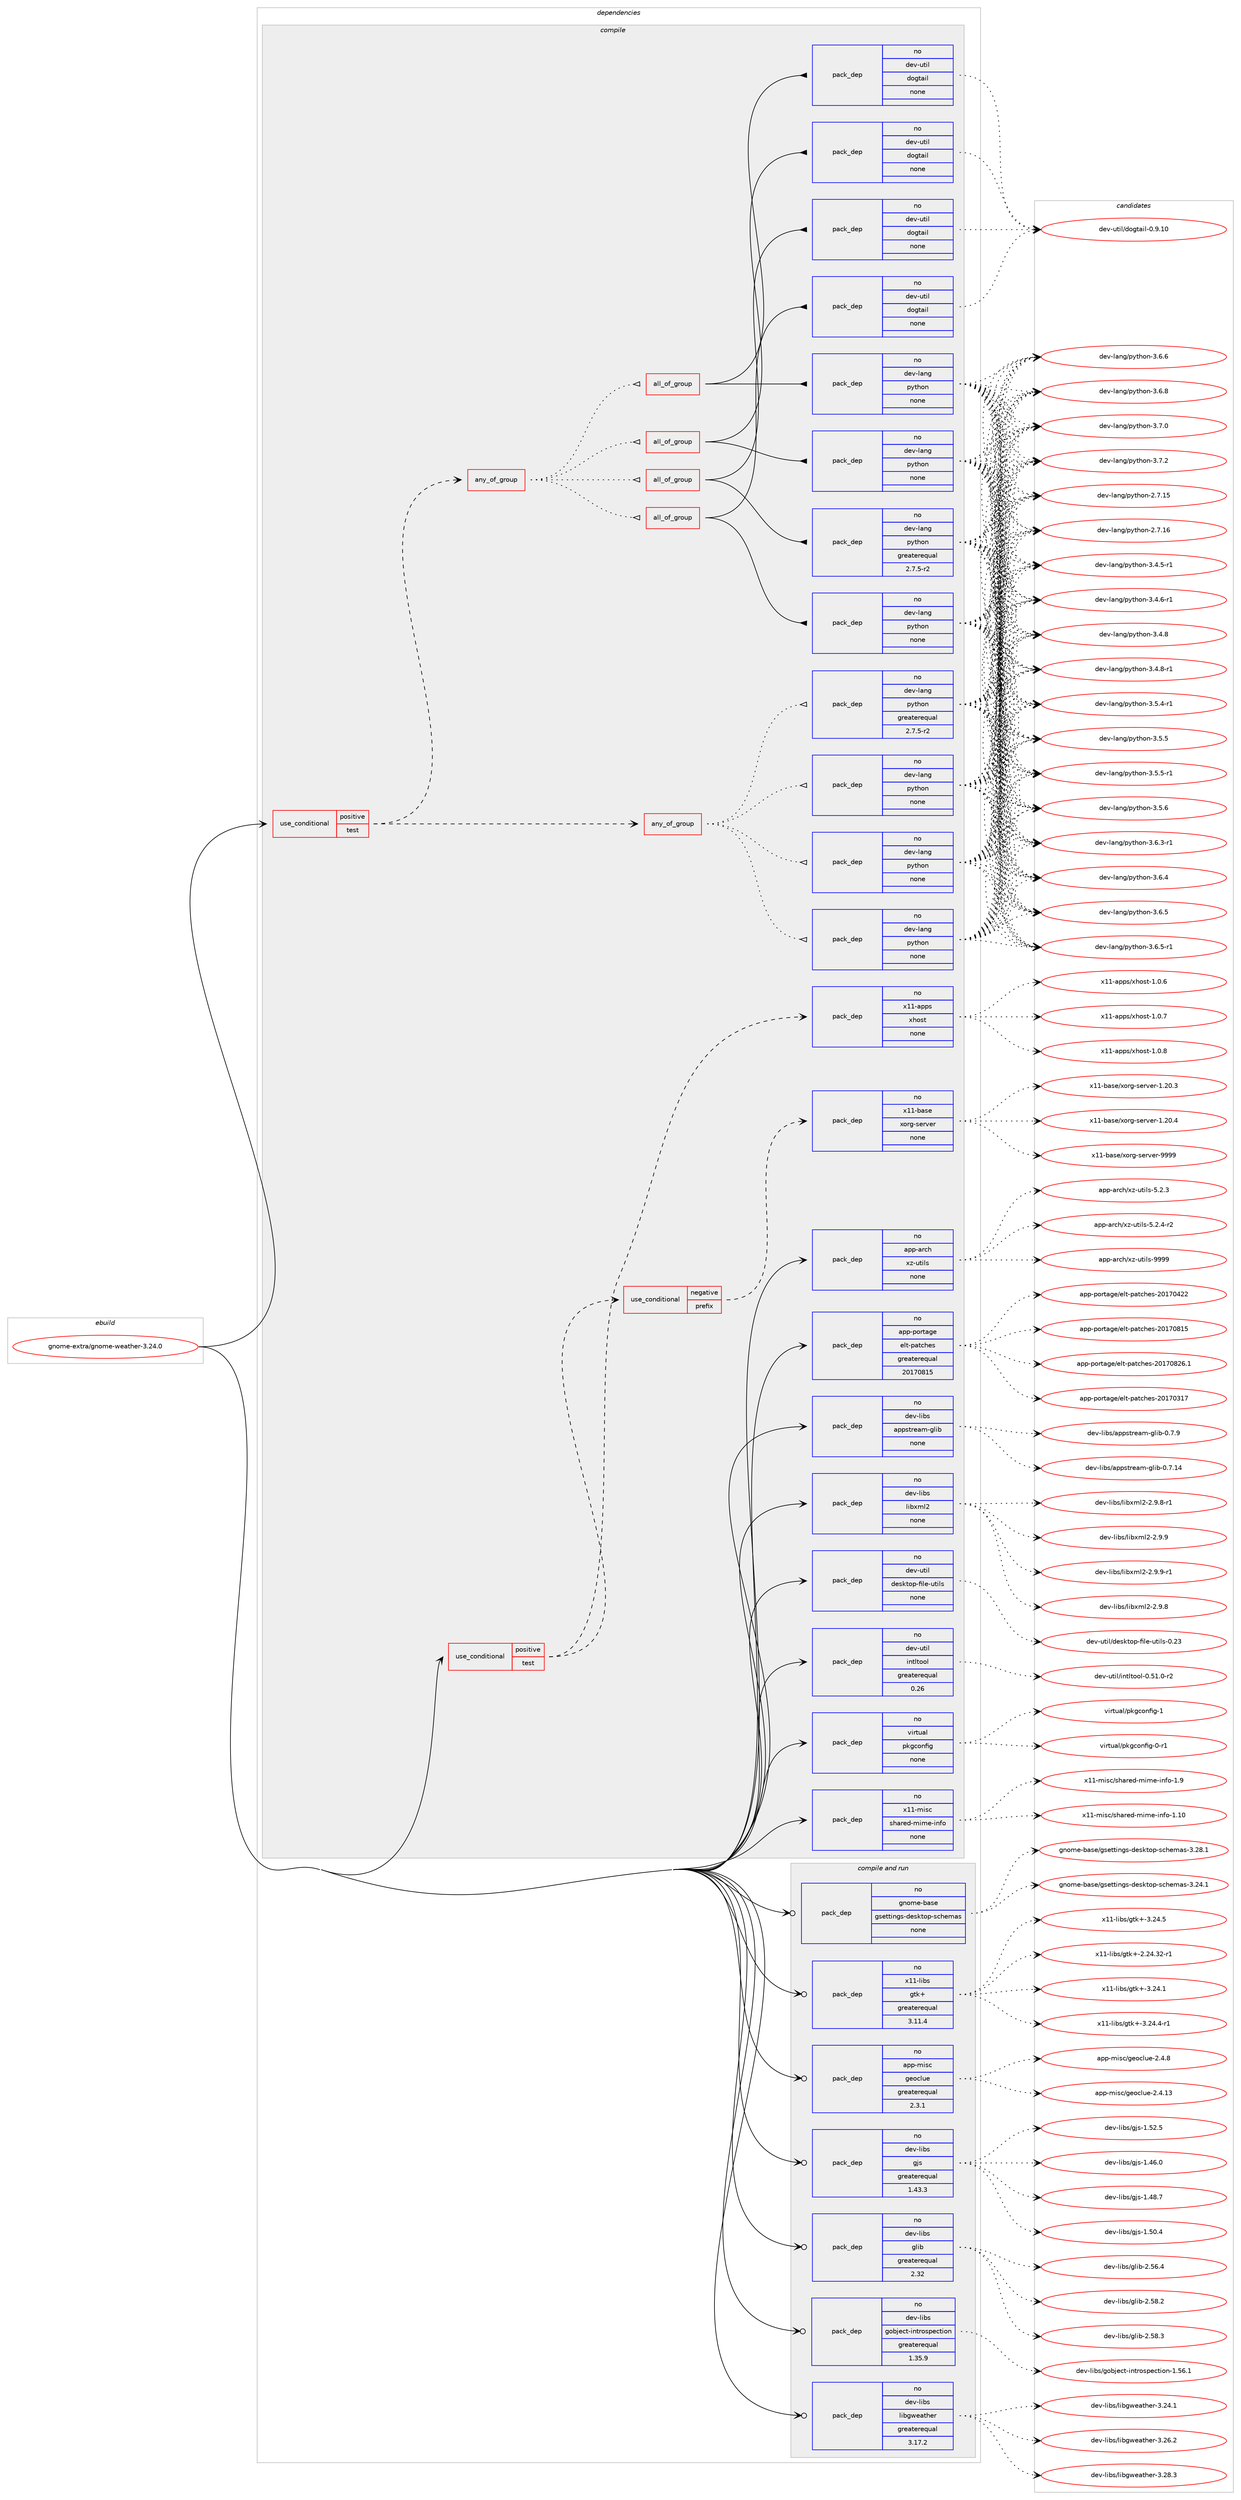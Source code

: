 digraph prolog {

# *************
# Graph options
# *************

newrank=true;
concentrate=true;
compound=true;
graph [rankdir=LR,fontname=Helvetica,fontsize=10,ranksep=1.5];#, ranksep=2.5, nodesep=0.2];
edge  [arrowhead=vee];
node  [fontname=Helvetica,fontsize=10];

# **********
# The ebuild
# **********

subgraph cluster_leftcol {
color=gray;
rank=same;
label=<<i>ebuild</i>>;
id [label="gnome-extra/gnome-weather-3.24.0", color=red, width=4, href="../gnome-extra/gnome-weather-3.24.0.svg"];
}

# ****************
# The dependencies
# ****************

subgraph cluster_midcol {
color=gray;
label=<<i>dependencies</i>>;
subgraph cluster_compile {
fillcolor="#eeeeee";
style=filled;
label=<<i>compile</i>>;
subgraph cond428065 {
dependency1567903 [label=<<TABLE BORDER="0" CELLBORDER="1" CELLSPACING="0" CELLPADDING="4"><TR><TD ROWSPAN="3" CELLPADDING="10">use_conditional</TD></TR><TR><TD>positive</TD></TR><TR><TD>test</TD></TR></TABLE>>, shape=none, color=red];
subgraph any23616 {
dependency1567904 [label=<<TABLE BORDER="0" CELLBORDER="1" CELLSPACING="0" CELLPADDING="4"><TR><TD CELLPADDING="10">any_of_group</TD></TR></TABLE>>, shape=none, color=red];subgraph pack1115606 {
dependency1567905 [label=<<TABLE BORDER="0" CELLBORDER="1" CELLSPACING="0" CELLPADDING="4" WIDTH="220"><TR><TD ROWSPAN="6" CELLPADDING="30">pack_dep</TD></TR><TR><TD WIDTH="110">no</TD></TR><TR><TD>dev-lang</TD></TR><TR><TD>python</TD></TR><TR><TD>none</TD></TR><TR><TD></TD></TR></TABLE>>, shape=none, color=blue];
}
dependency1567904:e -> dependency1567905:w [weight=20,style="dotted",arrowhead="oinv"];
subgraph pack1115607 {
dependency1567906 [label=<<TABLE BORDER="0" CELLBORDER="1" CELLSPACING="0" CELLPADDING="4" WIDTH="220"><TR><TD ROWSPAN="6" CELLPADDING="30">pack_dep</TD></TR><TR><TD WIDTH="110">no</TD></TR><TR><TD>dev-lang</TD></TR><TR><TD>python</TD></TR><TR><TD>none</TD></TR><TR><TD></TD></TR></TABLE>>, shape=none, color=blue];
}
dependency1567904:e -> dependency1567906:w [weight=20,style="dotted",arrowhead="oinv"];
subgraph pack1115608 {
dependency1567907 [label=<<TABLE BORDER="0" CELLBORDER="1" CELLSPACING="0" CELLPADDING="4" WIDTH="220"><TR><TD ROWSPAN="6" CELLPADDING="30">pack_dep</TD></TR><TR><TD WIDTH="110">no</TD></TR><TR><TD>dev-lang</TD></TR><TR><TD>python</TD></TR><TR><TD>none</TD></TR><TR><TD></TD></TR></TABLE>>, shape=none, color=blue];
}
dependency1567904:e -> dependency1567907:w [weight=20,style="dotted",arrowhead="oinv"];
subgraph pack1115609 {
dependency1567908 [label=<<TABLE BORDER="0" CELLBORDER="1" CELLSPACING="0" CELLPADDING="4" WIDTH="220"><TR><TD ROWSPAN="6" CELLPADDING="30">pack_dep</TD></TR><TR><TD WIDTH="110">no</TD></TR><TR><TD>dev-lang</TD></TR><TR><TD>python</TD></TR><TR><TD>greaterequal</TD></TR><TR><TD>2.7.5-r2</TD></TR></TABLE>>, shape=none, color=blue];
}
dependency1567904:e -> dependency1567908:w [weight=20,style="dotted",arrowhead="oinv"];
}
dependency1567903:e -> dependency1567904:w [weight=20,style="dashed",arrowhead="vee"];
subgraph any23617 {
dependency1567909 [label=<<TABLE BORDER="0" CELLBORDER="1" CELLSPACING="0" CELLPADDING="4"><TR><TD CELLPADDING="10">any_of_group</TD></TR></TABLE>>, shape=none, color=red];subgraph all619 {
dependency1567910 [label=<<TABLE BORDER="0" CELLBORDER="1" CELLSPACING="0" CELLPADDING="4"><TR><TD CELLPADDING="10">all_of_group</TD></TR></TABLE>>, shape=none, color=red];subgraph pack1115610 {
dependency1567911 [label=<<TABLE BORDER="0" CELLBORDER="1" CELLSPACING="0" CELLPADDING="4" WIDTH="220"><TR><TD ROWSPAN="6" CELLPADDING="30">pack_dep</TD></TR><TR><TD WIDTH="110">no</TD></TR><TR><TD>dev-lang</TD></TR><TR><TD>python</TD></TR><TR><TD>none</TD></TR><TR><TD></TD></TR></TABLE>>, shape=none, color=blue];
}
dependency1567910:e -> dependency1567911:w [weight=20,style="solid",arrowhead="inv"];
subgraph pack1115611 {
dependency1567912 [label=<<TABLE BORDER="0" CELLBORDER="1" CELLSPACING="0" CELLPADDING="4" WIDTH="220"><TR><TD ROWSPAN="6" CELLPADDING="30">pack_dep</TD></TR><TR><TD WIDTH="110">no</TD></TR><TR><TD>dev-util</TD></TR><TR><TD>dogtail</TD></TR><TR><TD>none</TD></TR><TR><TD></TD></TR></TABLE>>, shape=none, color=blue];
}
dependency1567910:e -> dependency1567912:w [weight=20,style="solid",arrowhead="inv"];
}
dependency1567909:e -> dependency1567910:w [weight=20,style="dotted",arrowhead="oinv"];
subgraph all620 {
dependency1567913 [label=<<TABLE BORDER="0" CELLBORDER="1" CELLSPACING="0" CELLPADDING="4"><TR><TD CELLPADDING="10">all_of_group</TD></TR></TABLE>>, shape=none, color=red];subgraph pack1115612 {
dependency1567914 [label=<<TABLE BORDER="0" CELLBORDER="1" CELLSPACING="0" CELLPADDING="4" WIDTH="220"><TR><TD ROWSPAN="6" CELLPADDING="30">pack_dep</TD></TR><TR><TD WIDTH="110">no</TD></TR><TR><TD>dev-lang</TD></TR><TR><TD>python</TD></TR><TR><TD>none</TD></TR><TR><TD></TD></TR></TABLE>>, shape=none, color=blue];
}
dependency1567913:e -> dependency1567914:w [weight=20,style="solid",arrowhead="inv"];
subgraph pack1115613 {
dependency1567915 [label=<<TABLE BORDER="0" CELLBORDER="1" CELLSPACING="0" CELLPADDING="4" WIDTH="220"><TR><TD ROWSPAN="6" CELLPADDING="30">pack_dep</TD></TR><TR><TD WIDTH="110">no</TD></TR><TR><TD>dev-util</TD></TR><TR><TD>dogtail</TD></TR><TR><TD>none</TD></TR><TR><TD></TD></TR></TABLE>>, shape=none, color=blue];
}
dependency1567913:e -> dependency1567915:w [weight=20,style="solid",arrowhead="inv"];
}
dependency1567909:e -> dependency1567913:w [weight=20,style="dotted",arrowhead="oinv"];
subgraph all621 {
dependency1567916 [label=<<TABLE BORDER="0" CELLBORDER="1" CELLSPACING="0" CELLPADDING="4"><TR><TD CELLPADDING="10">all_of_group</TD></TR></TABLE>>, shape=none, color=red];subgraph pack1115614 {
dependency1567917 [label=<<TABLE BORDER="0" CELLBORDER="1" CELLSPACING="0" CELLPADDING="4" WIDTH="220"><TR><TD ROWSPAN="6" CELLPADDING="30">pack_dep</TD></TR><TR><TD WIDTH="110">no</TD></TR><TR><TD>dev-lang</TD></TR><TR><TD>python</TD></TR><TR><TD>none</TD></TR><TR><TD></TD></TR></TABLE>>, shape=none, color=blue];
}
dependency1567916:e -> dependency1567917:w [weight=20,style="solid",arrowhead="inv"];
subgraph pack1115615 {
dependency1567918 [label=<<TABLE BORDER="0" CELLBORDER="1" CELLSPACING="0" CELLPADDING="4" WIDTH="220"><TR><TD ROWSPAN="6" CELLPADDING="30">pack_dep</TD></TR><TR><TD WIDTH="110">no</TD></TR><TR><TD>dev-util</TD></TR><TR><TD>dogtail</TD></TR><TR><TD>none</TD></TR><TR><TD></TD></TR></TABLE>>, shape=none, color=blue];
}
dependency1567916:e -> dependency1567918:w [weight=20,style="solid",arrowhead="inv"];
}
dependency1567909:e -> dependency1567916:w [weight=20,style="dotted",arrowhead="oinv"];
subgraph all622 {
dependency1567919 [label=<<TABLE BORDER="0" CELLBORDER="1" CELLSPACING="0" CELLPADDING="4"><TR><TD CELLPADDING="10">all_of_group</TD></TR></TABLE>>, shape=none, color=red];subgraph pack1115616 {
dependency1567920 [label=<<TABLE BORDER="0" CELLBORDER="1" CELLSPACING="0" CELLPADDING="4" WIDTH="220"><TR><TD ROWSPAN="6" CELLPADDING="30">pack_dep</TD></TR><TR><TD WIDTH="110">no</TD></TR><TR><TD>dev-lang</TD></TR><TR><TD>python</TD></TR><TR><TD>greaterequal</TD></TR><TR><TD>2.7.5-r2</TD></TR></TABLE>>, shape=none, color=blue];
}
dependency1567919:e -> dependency1567920:w [weight=20,style="solid",arrowhead="inv"];
subgraph pack1115617 {
dependency1567921 [label=<<TABLE BORDER="0" CELLBORDER="1" CELLSPACING="0" CELLPADDING="4" WIDTH="220"><TR><TD ROWSPAN="6" CELLPADDING="30">pack_dep</TD></TR><TR><TD WIDTH="110">no</TD></TR><TR><TD>dev-util</TD></TR><TR><TD>dogtail</TD></TR><TR><TD>none</TD></TR><TR><TD></TD></TR></TABLE>>, shape=none, color=blue];
}
dependency1567919:e -> dependency1567921:w [weight=20,style="solid",arrowhead="inv"];
}
dependency1567909:e -> dependency1567919:w [weight=20,style="dotted",arrowhead="oinv"];
}
dependency1567903:e -> dependency1567909:w [weight=20,style="dashed",arrowhead="vee"];
}
id:e -> dependency1567903:w [weight=20,style="solid",arrowhead="vee"];
subgraph cond428066 {
dependency1567922 [label=<<TABLE BORDER="0" CELLBORDER="1" CELLSPACING="0" CELLPADDING="4"><TR><TD ROWSPAN="3" CELLPADDING="10">use_conditional</TD></TR><TR><TD>positive</TD></TR><TR><TD>test</TD></TR></TABLE>>, shape=none, color=red];
subgraph cond428067 {
dependency1567923 [label=<<TABLE BORDER="0" CELLBORDER="1" CELLSPACING="0" CELLPADDING="4"><TR><TD ROWSPAN="3" CELLPADDING="10">use_conditional</TD></TR><TR><TD>negative</TD></TR><TR><TD>prefix</TD></TR></TABLE>>, shape=none, color=red];
subgraph pack1115618 {
dependency1567924 [label=<<TABLE BORDER="0" CELLBORDER="1" CELLSPACING="0" CELLPADDING="4" WIDTH="220"><TR><TD ROWSPAN="6" CELLPADDING="30">pack_dep</TD></TR><TR><TD WIDTH="110">no</TD></TR><TR><TD>x11-base</TD></TR><TR><TD>xorg-server</TD></TR><TR><TD>none</TD></TR><TR><TD></TD></TR></TABLE>>, shape=none, color=blue];
}
dependency1567923:e -> dependency1567924:w [weight=20,style="dashed",arrowhead="vee"];
}
dependency1567922:e -> dependency1567923:w [weight=20,style="dashed",arrowhead="vee"];
subgraph pack1115619 {
dependency1567925 [label=<<TABLE BORDER="0" CELLBORDER="1" CELLSPACING="0" CELLPADDING="4" WIDTH="220"><TR><TD ROWSPAN="6" CELLPADDING="30">pack_dep</TD></TR><TR><TD WIDTH="110">no</TD></TR><TR><TD>x11-apps</TD></TR><TR><TD>xhost</TD></TR><TR><TD>none</TD></TR><TR><TD></TD></TR></TABLE>>, shape=none, color=blue];
}
dependency1567922:e -> dependency1567925:w [weight=20,style="dashed",arrowhead="vee"];
}
id:e -> dependency1567922:w [weight=20,style="solid",arrowhead="vee"];
subgraph pack1115620 {
dependency1567926 [label=<<TABLE BORDER="0" CELLBORDER="1" CELLSPACING="0" CELLPADDING="4" WIDTH="220"><TR><TD ROWSPAN="6" CELLPADDING="30">pack_dep</TD></TR><TR><TD WIDTH="110">no</TD></TR><TR><TD>app-arch</TD></TR><TR><TD>xz-utils</TD></TR><TR><TD>none</TD></TR><TR><TD></TD></TR></TABLE>>, shape=none, color=blue];
}
id:e -> dependency1567926:w [weight=20,style="solid",arrowhead="vee"];
subgraph pack1115621 {
dependency1567927 [label=<<TABLE BORDER="0" CELLBORDER="1" CELLSPACING="0" CELLPADDING="4" WIDTH="220"><TR><TD ROWSPAN="6" CELLPADDING="30">pack_dep</TD></TR><TR><TD WIDTH="110">no</TD></TR><TR><TD>app-portage</TD></TR><TR><TD>elt-patches</TD></TR><TR><TD>greaterequal</TD></TR><TR><TD>20170815</TD></TR></TABLE>>, shape=none, color=blue];
}
id:e -> dependency1567927:w [weight=20,style="solid",arrowhead="vee"];
subgraph pack1115622 {
dependency1567928 [label=<<TABLE BORDER="0" CELLBORDER="1" CELLSPACING="0" CELLPADDING="4" WIDTH="220"><TR><TD ROWSPAN="6" CELLPADDING="30">pack_dep</TD></TR><TR><TD WIDTH="110">no</TD></TR><TR><TD>dev-libs</TD></TR><TR><TD>appstream-glib</TD></TR><TR><TD>none</TD></TR><TR><TD></TD></TR></TABLE>>, shape=none, color=blue];
}
id:e -> dependency1567928:w [weight=20,style="solid",arrowhead="vee"];
subgraph pack1115623 {
dependency1567929 [label=<<TABLE BORDER="0" CELLBORDER="1" CELLSPACING="0" CELLPADDING="4" WIDTH="220"><TR><TD ROWSPAN="6" CELLPADDING="30">pack_dep</TD></TR><TR><TD WIDTH="110">no</TD></TR><TR><TD>dev-libs</TD></TR><TR><TD>libxml2</TD></TR><TR><TD>none</TD></TR><TR><TD></TD></TR></TABLE>>, shape=none, color=blue];
}
id:e -> dependency1567929:w [weight=20,style="solid",arrowhead="vee"];
subgraph pack1115624 {
dependency1567930 [label=<<TABLE BORDER="0" CELLBORDER="1" CELLSPACING="0" CELLPADDING="4" WIDTH="220"><TR><TD ROWSPAN="6" CELLPADDING="30">pack_dep</TD></TR><TR><TD WIDTH="110">no</TD></TR><TR><TD>dev-util</TD></TR><TR><TD>desktop-file-utils</TD></TR><TR><TD>none</TD></TR><TR><TD></TD></TR></TABLE>>, shape=none, color=blue];
}
id:e -> dependency1567930:w [weight=20,style="solid",arrowhead="vee"];
subgraph pack1115625 {
dependency1567931 [label=<<TABLE BORDER="0" CELLBORDER="1" CELLSPACING="0" CELLPADDING="4" WIDTH="220"><TR><TD ROWSPAN="6" CELLPADDING="30">pack_dep</TD></TR><TR><TD WIDTH="110">no</TD></TR><TR><TD>dev-util</TD></TR><TR><TD>intltool</TD></TR><TR><TD>greaterequal</TD></TR><TR><TD>0.26</TD></TR></TABLE>>, shape=none, color=blue];
}
id:e -> dependency1567931:w [weight=20,style="solid",arrowhead="vee"];
subgraph pack1115626 {
dependency1567932 [label=<<TABLE BORDER="0" CELLBORDER="1" CELLSPACING="0" CELLPADDING="4" WIDTH="220"><TR><TD ROWSPAN="6" CELLPADDING="30">pack_dep</TD></TR><TR><TD WIDTH="110">no</TD></TR><TR><TD>virtual</TD></TR><TR><TD>pkgconfig</TD></TR><TR><TD>none</TD></TR><TR><TD></TD></TR></TABLE>>, shape=none, color=blue];
}
id:e -> dependency1567932:w [weight=20,style="solid",arrowhead="vee"];
subgraph pack1115627 {
dependency1567933 [label=<<TABLE BORDER="0" CELLBORDER="1" CELLSPACING="0" CELLPADDING="4" WIDTH="220"><TR><TD ROWSPAN="6" CELLPADDING="30">pack_dep</TD></TR><TR><TD WIDTH="110">no</TD></TR><TR><TD>x11-misc</TD></TR><TR><TD>shared-mime-info</TD></TR><TR><TD>none</TD></TR><TR><TD></TD></TR></TABLE>>, shape=none, color=blue];
}
id:e -> dependency1567933:w [weight=20,style="solid",arrowhead="vee"];
}
subgraph cluster_compileandrun {
fillcolor="#eeeeee";
style=filled;
label=<<i>compile and run</i>>;
subgraph pack1115628 {
dependency1567934 [label=<<TABLE BORDER="0" CELLBORDER="1" CELLSPACING="0" CELLPADDING="4" WIDTH="220"><TR><TD ROWSPAN="6" CELLPADDING="30">pack_dep</TD></TR><TR><TD WIDTH="110">no</TD></TR><TR><TD>app-misc</TD></TR><TR><TD>geoclue</TD></TR><TR><TD>greaterequal</TD></TR><TR><TD>2.3.1</TD></TR></TABLE>>, shape=none, color=blue];
}
id:e -> dependency1567934:w [weight=20,style="solid",arrowhead="odotvee"];
subgraph pack1115629 {
dependency1567935 [label=<<TABLE BORDER="0" CELLBORDER="1" CELLSPACING="0" CELLPADDING="4" WIDTH="220"><TR><TD ROWSPAN="6" CELLPADDING="30">pack_dep</TD></TR><TR><TD WIDTH="110">no</TD></TR><TR><TD>dev-libs</TD></TR><TR><TD>gjs</TD></TR><TR><TD>greaterequal</TD></TR><TR><TD>1.43.3</TD></TR></TABLE>>, shape=none, color=blue];
}
id:e -> dependency1567935:w [weight=20,style="solid",arrowhead="odotvee"];
subgraph pack1115630 {
dependency1567936 [label=<<TABLE BORDER="0" CELLBORDER="1" CELLSPACING="0" CELLPADDING="4" WIDTH="220"><TR><TD ROWSPAN="6" CELLPADDING="30">pack_dep</TD></TR><TR><TD WIDTH="110">no</TD></TR><TR><TD>dev-libs</TD></TR><TR><TD>glib</TD></TR><TR><TD>greaterequal</TD></TR><TR><TD>2.32</TD></TR></TABLE>>, shape=none, color=blue];
}
id:e -> dependency1567936:w [weight=20,style="solid",arrowhead="odotvee"];
subgraph pack1115631 {
dependency1567937 [label=<<TABLE BORDER="0" CELLBORDER="1" CELLSPACING="0" CELLPADDING="4" WIDTH="220"><TR><TD ROWSPAN="6" CELLPADDING="30">pack_dep</TD></TR><TR><TD WIDTH="110">no</TD></TR><TR><TD>dev-libs</TD></TR><TR><TD>gobject-introspection</TD></TR><TR><TD>greaterequal</TD></TR><TR><TD>1.35.9</TD></TR></TABLE>>, shape=none, color=blue];
}
id:e -> dependency1567937:w [weight=20,style="solid",arrowhead="odotvee"];
subgraph pack1115632 {
dependency1567938 [label=<<TABLE BORDER="0" CELLBORDER="1" CELLSPACING="0" CELLPADDING="4" WIDTH="220"><TR><TD ROWSPAN="6" CELLPADDING="30">pack_dep</TD></TR><TR><TD WIDTH="110">no</TD></TR><TR><TD>dev-libs</TD></TR><TR><TD>libgweather</TD></TR><TR><TD>greaterequal</TD></TR><TR><TD>3.17.2</TD></TR></TABLE>>, shape=none, color=blue];
}
id:e -> dependency1567938:w [weight=20,style="solid",arrowhead="odotvee"];
subgraph pack1115633 {
dependency1567939 [label=<<TABLE BORDER="0" CELLBORDER="1" CELLSPACING="0" CELLPADDING="4" WIDTH="220"><TR><TD ROWSPAN="6" CELLPADDING="30">pack_dep</TD></TR><TR><TD WIDTH="110">no</TD></TR><TR><TD>gnome-base</TD></TR><TR><TD>gsettings-desktop-schemas</TD></TR><TR><TD>none</TD></TR><TR><TD></TD></TR></TABLE>>, shape=none, color=blue];
}
id:e -> dependency1567939:w [weight=20,style="solid",arrowhead="odotvee"];
subgraph pack1115634 {
dependency1567940 [label=<<TABLE BORDER="0" CELLBORDER="1" CELLSPACING="0" CELLPADDING="4" WIDTH="220"><TR><TD ROWSPAN="6" CELLPADDING="30">pack_dep</TD></TR><TR><TD WIDTH="110">no</TD></TR><TR><TD>x11-libs</TD></TR><TR><TD>gtk+</TD></TR><TR><TD>greaterequal</TD></TR><TR><TD>3.11.4</TD></TR></TABLE>>, shape=none, color=blue];
}
id:e -> dependency1567940:w [weight=20,style="solid",arrowhead="odotvee"];
}
subgraph cluster_run {
fillcolor="#eeeeee";
style=filled;
label=<<i>run</i>>;
}
}

# **************
# The candidates
# **************

subgraph cluster_choices {
rank=same;
color=gray;
label=<<i>candidates</i>>;

subgraph choice1115606 {
color=black;
nodesep=1;
choice10010111845108971101034711212111610411111045504655464953 [label="dev-lang/python-2.7.15", color=red, width=4,href="../dev-lang/python-2.7.15.svg"];
choice10010111845108971101034711212111610411111045504655464954 [label="dev-lang/python-2.7.16", color=red, width=4,href="../dev-lang/python-2.7.16.svg"];
choice1001011184510897110103471121211161041111104551465246534511449 [label="dev-lang/python-3.4.5-r1", color=red, width=4,href="../dev-lang/python-3.4.5-r1.svg"];
choice1001011184510897110103471121211161041111104551465246544511449 [label="dev-lang/python-3.4.6-r1", color=red, width=4,href="../dev-lang/python-3.4.6-r1.svg"];
choice100101118451089711010347112121116104111110455146524656 [label="dev-lang/python-3.4.8", color=red, width=4,href="../dev-lang/python-3.4.8.svg"];
choice1001011184510897110103471121211161041111104551465246564511449 [label="dev-lang/python-3.4.8-r1", color=red, width=4,href="../dev-lang/python-3.4.8-r1.svg"];
choice1001011184510897110103471121211161041111104551465346524511449 [label="dev-lang/python-3.5.4-r1", color=red, width=4,href="../dev-lang/python-3.5.4-r1.svg"];
choice100101118451089711010347112121116104111110455146534653 [label="dev-lang/python-3.5.5", color=red, width=4,href="../dev-lang/python-3.5.5.svg"];
choice1001011184510897110103471121211161041111104551465346534511449 [label="dev-lang/python-3.5.5-r1", color=red, width=4,href="../dev-lang/python-3.5.5-r1.svg"];
choice100101118451089711010347112121116104111110455146534654 [label="dev-lang/python-3.5.6", color=red, width=4,href="../dev-lang/python-3.5.6.svg"];
choice1001011184510897110103471121211161041111104551465446514511449 [label="dev-lang/python-3.6.3-r1", color=red, width=4,href="../dev-lang/python-3.6.3-r1.svg"];
choice100101118451089711010347112121116104111110455146544652 [label="dev-lang/python-3.6.4", color=red, width=4,href="../dev-lang/python-3.6.4.svg"];
choice100101118451089711010347112121116104111110455146544653 [label="dev-lang/python-3.6.5", color=red, width=4,href="../dev-lang/python-3.6.5.svg"];
choice1001011184510897110103471121211161041111104551465446534511449 [label="dev-lang/python-3.6.5-r1", color=red, width=4,href="../dev-lang/python-3.6.5-r1.svg"];
choice100101118451089711010347112121116104111110455146544654 [label="dev-lang/python-3.6.6", color=red, width=4,href="../dev-lang/python-3.6.6.svg"];
choice100101118451089711010347112121116104111110455146544656 [label="dev-lang/python-3.6.8", color=red, width=4,href="../dev-lang/python-3.6.8.svg"];
choice100101118451089711010347112121116104111110455146554648 [label="dev-lang/python-3.7.0", color=red, width=4,href="../dev-lang/python-3.7.0.svg"];
choice100101118451089711010347112121116104111110455146554650 [label="dev-lang/python-3.7.2", color=red, width=4,href="../dev-lang/python-3.7.2.svg"];
dependency1567905:e -> choice10010111845108971101034711212111610411111045504655464953:w [style=dotted,weight="100"];
dependency1567905:e -> choice10010111845108971101034711212111610411111045504655464954:w [style=dotted,weight="100"];
dependency1567905:e -> choice1001011184510897110103471121211161041111104551465246534511449:w [style=dotted,weight="100"];
dependency1567905:e -> choice1001011184510897110103471121211161041111104551465246544511449:w [style=dotted,weight="100"];
dependency1567905:e -> choice100101118451089711010347112121116104111110455146524656:w [style=dotted,weight="100"];
dependency1567905:e -> choice1001011184510897110103471121211161041111104551465246564511449:w [style=dotted,weight="100"];
dependency1567905:e -> choice1001011184510897110103471121211161041111104551465346524511449:w [style=dotted,weight="100"];
dependency1567905:e -> choice100101118451089711010347112121116104111110455146534653:w [style=dotted,weight="100"];
dependency1567905:e -> choice1001011184510897110103471121211161041111104551465346534511449:w [style=dotted,weight="100"];
dependency1567905:e -> choice100101118451089711010347112121116104111110455146534654:w [style=dotted,weight="100"];
dependency1567905:e -> choice1001011184510897110103471121211161041111104551465446514511449:w [style=dotted,weight="100"];
dependency1567905:e -> choice100101118451089711010347112121116104111110455146544652:w [style=dotted,weight="100"];
dependency1567905:e -> choice100101118451089711010347112121116104111110455146544653:w [style=dotted,weight="100"];
dependency1567905:e -> choice1001011184510897110103471121211161041111104551465446534511449:w [style=dotted,weight="100"];
dependency1567905:e -> choice100101118451089711010347112121116104111110455146544654:w [style=dotted,weight="100"];
dependency1567905:e -> choice100101118451089711010347112121116104111110455146544656:w [style=dotted,weight="100"];
dependency1567905:e -> choice100101118451089711010347112121116104111110455146554648:w [style=dotted,weight="100"];
dependency1567905:e -> choice100101118451089711010347112121116104111110455146554650:w [style=dotted,weight="100"];
}
subgraph choice1115607 {
color=black;
nodesep=1;
choice10010111845108971101034711212111610411111045504655464953 [label="dev-lang/python-2.7.15", color=red, width=4,href="../dev-lang/python-2.7.15.svg"];
choice10010111845108971101034711212111610411111045504655464954 [label="dev-lang/python-2.7.16", color=red, width=4,href="../dev-lang/python-2.7.16.svg"];
choice1001011184510897110103471121211161041111104551465246534511449 [label="dev-lang/python-3.4.5-r1", color=red, width=4,href="../dev-lang/python-3.4.5-r1.svg"];
choice1001011184510897110103471121211161041111104551465246544511449 [label="dev-lang/python-3.4.6-r1", color=red, width=4,href="../dev-lang/python-3.4.6-r1.svg"];
choice100101118451089711010347112121116104111110455146524656 [label="dev-lang/python-3.4.8", color=red, width=4,href="../dev-lang/python-3.4.8.svg"];
choice1001011184510897110103471121211161041111104551465246564511449 [label="dev-lang/python-3.4.8-r1", color=red, width=4,href="../dev-lang/python-3.4.8-r1.svg"];
choice1001011184510897110103471121211161041111104551465346524511449 [label="dev-lang/python-3.5.4-r1", color=red, width=4,href="../dev-lang/python-3.5.4-r1.svg"];
choice100101118451089711010347112121116104111110455146534653 [label="dev-lang/python-3.5.5", color=red, width=4,href="../dev-lang/python-3.5.5.svg"];
choice1001011184510897110103471121211161041111104551465346534511449 [label="dev-lang/python-3.5.5-r1", color=red, width=4,href="../dev-lang/python-3.5.5-r1.svg"];
choice100101118451089711010347112121116104111110455146534654 [label="dev-lang/python-3.5.6", color=red, width=4,href="../dev-lang/python-3.5.6.svg"];
choice1001011184510897110103471121211161041111104551465446514511449 [label="dev-lang/python-3.6.3-r1", color=red, width=4,href="../dev-lang/python-3.6.3-r1.svg"];
choice100101118451089711010347112121116104111110455146544652 [label="dev-lang/python-3.6.4", color=red, width=4,href="../dev-lang/python-3.6.4.svg"];
choice100101118451089711010347112121116104111110455146544653 [label="dev-lang/python-3.6.5", color=red, width=4,href="../dev-lang/python-3.6.5.svg"];
choice1001011184510897110103471121211161041111104551465446534511449 [label="dev-lang/python-3.6.5-r1", color=red, width=4,href="../dev-lang/python-3.6.5-r1.svg"];
choice100101118451089711010347112121116104111110455146544654 [label="dev-lang/python-3.6.6", color=red, width=4,href="../dev-lang/python-3.6.6.svg"];
choice100101118451089711010347112121116104111110455146544656 [label="dev-lang/python-3.6.8", color=red, width=4,href="../dev-lang/python-3.6.8.svg"];
choice100101118451089711010347112121116104111110455146554648 [label="dev-lang/python-3.7.0", color=red, width=4,href="../dev-lang/python-3.7.0.svg"];
choice100101118451089711010347112121116104111110455146554650 [label="dev-lang/python-3.7.2", color=red, width=4,href="../dev-lang/python-3.7.2.svg"];
dependency1567906:e -> choice10010111845108971101034711212111610411111045504655464953:w [style=dotted,weight="100"];
dependency1567906:e -> choice10010111845108971101034711212111610411111045504655464954:w [style=dotted,weight="100"];
dependency1567906:e -> choice1001011184510897110103471121211161041111104551465246534511449:w [style=dotted,weight="100"];
dependency1567906:e -> choice1001011184510897110103471121211161041111104551465246544511449:w [style=dotted,weight="100"];
dependency1567906:e -> choice100101118451089711010347112121116104111110455146524656:w [style=dotted,weight="100"];
dependency1567906:e -> choice1001011184510897110103471121211161041111104551465246564511449:w [style=dotted,weight="100"];
dependency1567906:e -> choice1001011184510897110103471121211161041111104551465346524511449:w [style=dotted,weight="100"];
dependency1567906:e -> choice100101118451089711010347112121116104111110455146534653:w [style=dotted,weight="100"];
dependency1567906:e -> choice1001011184510897110103471121211161041111104551465346534511449:w [style=dotted,weight="100"];
dependency1567906:e -> choice100101118451089711010347112121116104111110455146534654:w [style=dotted,weight="100"];
dependency1567906:e -> choice1001011184510897110103471121211161041111104551465446514511449:w [style=dotted,weight="100"];
dependency1567906:e -> choice100101118451089711010347112121116104111110455146544652:w [style=dotted,weight="100"];
dependency1567906:e -> choice100101118451089711010347112121116104111110455146544653:w [style=dotted,weight="100"];
dependency1567906:e -> choice1001011184510897110103471121211161041111104551465446534511449:w [style=dotted,weight="100"];
dependency1567906:e -> choice100101118451089711010347112121116104111110455146544654:w [style=dotted,weight="100"];
dependency1567906:e -> choice100101118451089711010347112121116104111110455146544656:w [style=dotted,weight="100"];
dependency1567906:e -> choice100101118451089711010347112121116104111110455146554648:w [style=dotted,weight="100"];
dependency1567906:e -> choice100101118451089711010347112121116104111110455146554650:w [style=dotted,weight="100"];
}
subgraph choice1115608 {
color=black;
nodesep=1;
choice10010111845108971101034711212111610411111045504655464953 [label="dev-lang/python-2.7.15", color=red, width=4,href="../dev-lang/python-2.7.15.svg"];
choice10010111845108971101034711212111610411111045504655464954 [label="dev-lang/python-2.7.16", color=red, width=4,href="../dev-lang/python-2.7.16.svg"];
choice1001011184510897110103471121211161041111104551465246534511449 [label="dev-lang/python-3.4.5-r1", color=red, width=4,href="../dev-lang/python-3.4.5-r1.svg"];
choice1001011184510897110103471121211161041111104551465246544511449 [label="dev-lang/python-3.4.6-r1", color=red, width=4,href="../dev-lang/python-3.4.6-r1.svg"];
choice100101118451089711010347112121116104111110455146524656 [label="dev-lang/python-3.4.8", color=red, width=4,href="../dev-lang/python-3.4.8.svg"];
choice1001011184510897110103471121211161041111104551465246564511449 [label="dev-lang/python-3.4.8-r1", color=red, width=4,href="../dev-lang/python-3.4.8-r1.svg"];
choice1001011184510897110103471121211161041111104551465346524511449 [label="dev-lang/python-3.5.4-r1", color=red, width=4,href="../dev-lang/python-3.5.4-r1.svg"];
choice100101118451089711010347112121116104111110455146534653 [label="dev-lang/python-3.5.5", color=red, width=4,href="../dev-lang/python-3.5.5.svg"];
choice1001011184510897110103471121211161041111104551465346534511449 [label="dev-lang/python-3.5.5-r1", color=red, width=4,href="../dev-lang/python-3.5.5-r1.svg"];
choice100101118451089711010347112121116104111110455146534654 [label="dev-lang/python-3.5.6", color=red, width=4,href="../dev-lang/python-3.5.6.svg"];
choice1001011184510897110103471121211161041111104551465446514511449 [label="dev-lang/python-3.6.3-r1", color=red, width=4,href="../dev-lang/python-3.6.3-r1.svg"];
choice100101118451089711010347112121116104111110455146544652 [label="dev-lang/python-3.6.4", color=red, width=4,href="../dev-lang/python-3.6.4.svg"];
choice100101118451089711010347112121116104111110455146544653 [label="dev-lang/python-3.6.5", color=red, width=4,href="../dev-lang/python-3.6.5.svg"];
choice1001011184510897110103471121211161041111104551465446534511449 [label="dev-lang/python-3.6.5-r1", color=red, width=4,href="../dev-lang/python-3.6.5-r1.svg"];
choice100101118451089711010347112121116104111110455146544654 [label="dev-lang/python-3.6.6", color=red, width=4,href="../dev-lang/python-3.6.6.svg"];
choice100101118451089711010347112121116104111110455146544656 [label="dev-lang/python-3.6.8", color=red, width=4,href="../dev-lang/python-3.6.8.svg"];
choice100101118451089711010347112121116104111110455146554648 [label="dev-lang/python-3.7.0", color=red, width=4,href="../dev-lang/python-3.7.0.svg"];
choice100101118451089711010347112121116104111110455146554650 [label="dev-lang/python-3.7.2", color=red, width=4,href="../dev-lang/python-3.7.2.svg"];
dependency1567907:e -> choice10010111845108971101034711212111610411111045504655464953:w [style=dotted,weight="100"];
dependency1567907:e -> choice10010111845108971101034711212111610411111045504655464954:w [style=dotted,weight="100"];
dependency1567907:e -> choice1001011184510897110103471121211161041111104551465246534511449:w [style=dotted,weight="100"];
dependency1567907:e -> choice1001011184510897110103471121211161041111104551465246544511449:w [style=dotted,weight="100"];
dependency1567907:e -> choice100101118451089711010347112121116104111110455146524656:w [style=dotted,weight="100"];
dependency1567907:e -> choice1001011184510897110103471121211161041111104551465246564511449:w [style=dotted,weight="100"];
dependency1567907:e -> choice1001011184510897110103471121211161041111104551465346524511449:w [style=dotted,weight="100"];
dependency1567907:e -> choice100101118451089711010347112121116104111110455146534653:w [style=dotted,weight="100"];
dependency1567907:e -> choice1001011184510897110103471121211161041111104551465346534511449:w [style=dotted,weight="100"];
dependency1567907:e -> choice100101118451089711010347112121116104111110455146534654:w [style=dotted,weight="100"];
dependency1567907:e -> choice1001011184510897110103471121211161041111104551465446514511449:w [style=dotted,weight="100"];
dependency1567907:e -> choice100101118451089711010347112121116104111110455146544652:w [style=dotted,weight="100"];
dependency1567907:e -> choice100101118451089711010347112121116104111110455146544653:w [style=dotted,weight="100"];
dependency1567907:e -> choice1001011184510897110103471121211161041111104551465446534511449:w [style=dotted,weight="100"];
dependency1567907:e -> choice100101118451089711010347112121116104111110455146544654:w [style=dotted,weight="100"];
dependency1567907:e -> choice100101118451089711010347112121116104111110455146544656:w [style=dotted,weight="100"];
dependency1567907:e -> choice100101118451089711010347112121116104111110455146554648:w [style=dotted,weight="100"];
dependency1567907:e -> choice100101118451089711010347112121116104111110455146554650:w [style=dotted,weight="100"];
}
subgraph choice1115609 {
color=black;
nodesep=1;
choice10010111845108971101034711212111610411111045504655464953 [label="dev-lang/python-2.7.15", color=red, width=4,href="../dev-lang/python-2.7.15.svg"];
choice10010111845108971101034711212111610411111045504655464954 [label="dev-lang/python-2.7.16", color=red, width=4,href="../dev-lang/python-2.7.16.svg"];
choice1001011184510897110103471121211161041111104551465246534511449 [label="dev-lang/python-3.4.5-r1", color=red, width=4,href="../dev-lang/python-3.4.5-r1.svg"];
choice1001011184510897110103471121211161041111104551465246544511449 [label="dev-lang/python-3.4.6-r1", color=red, width=4,href="../dev-lang/python-3.4.6-r1.svg"];
choice100101118451089711010347112121116104111110455146524656 [label="dev-lang/python-3.4.8", color=red, width=4,href="../dev-lang/python-3.4.8.svg"];
choice1001011184510897110103471121211161041111104551465246564511449 [label="dev-lang/python-3.4.8-r1", color=red, width=4,href="../dev-lang/python-3.4.8-r1.svg"];
choice1001011184510897110103471121211161041111104551465346524511449 [label="dev-lang/python-3.5.4-r1", color=red, width=4,href="../dev-lang/python-3.5.4-r1.svg"];
choice100101118451089711010347112121116104111110455146534653 [label="dev-lang/python-3.5.5", color=red, width=4,href="../dev-lang/python-3.5.5.svg"];
choice1001011184510897110103471121211161041111104551465346534511449 [label="dev-lang/python-3.5.5-r1", color=red, width=4,href="../dev-lang/python-3.5.5-r1.svg"];
choice100101118451089711010347112121116104111110455146534654 [label="dev-lang/python-3.5.6", color=red, width=4,href="../dev-lang/python-3.5.6.svg"];
choice1001011184510897110103471121211161041111104551465446514511449 [label="dev-lang/python-3.6.3-r1", color=red, width=4,href="../dev-lang/python-3.6.3-r1.svg"];
choice100101118451089711010347112121116104111110455146544652 [label="dev-lang/python-3.6.4", color=red, width=4,href="../dev-lang/python-3.6.4.svg"];
choice100101118451089711010347112121116104111110455146544653 [label="dev-lang/python-3.6.5", color=red, width=4,href="../dev-lang/python-3.6.5.svg"];
choice1001011184510897110103471121211161041111104551465446534511449 [label="dev-lang/python-3.6.5-r1", color=red, width=4,href="../dev-lang/python-3.6.5-r1.svg"];
choice100101118451089711010347112121116104111110455146544654 [label="dev-lang/python-3.6.6", color=red, width=4,href="../dev-lang/python-3.6.6.svg"];
choice100101118451089711010347112121116104111110455146544656 [label="dev-lang/python-3.6.8", color=red, width=4,href="../dev-lang/python-3.6.8.svg"];
choice100101118451089711010347112121116104111110455146554648 [label="dev-lang/python-3.7.0", color=red, width=4,href="../dev-lang/python-3.7.0.svg"];
choice100101118451089711010347112121116104111110455146554650 [label="dev-lang/python-3.7.2", color=red, width=4,href="../dev-lang/python-3.7.2.svg"];
dependency1567908:e -> choice10010111845108971101034711212111610411111045504655464953:w [style=dotted,weight="100"];
dependency1567908:e -> choice10010111845108971101034711212111610411111045504655464954:w [style=dotted,weight="100"];
dependency1567908:e -> choice1001011184510897110103471121211161041111104551465246534511449:w [style=dotted,weight="100"];
dependency1567908:e -> choice1001011184510897110103471121211161041111104551465246544511449:w [style=dotted,weight="100"];
dependency1567908:e -> choice100101118451089711010347112121116104111110455146524656:w [style=dotted,weight="100"];
dependency1567908:e -> choice1001011184510897110103471121211161041111104551465246564511449:w [style=dotted,weight="100"];
dependency1567908:e -> choice1001011184510897110103471121211161041111104551465346524511449:w [style=dotted,weight="100"];
dependency1567908:e -> choice100101118451089711010347112121116104111110455146534653:w [style=dotted,weight="100"];
dependency1567908:e -> choice1001011184510897110103471121211161041111104551465346534511449:w [style=dotted,weight="100"];
dependency1567908:e -> choice100101118451089711010347112121116104111110455146534654:w [style=dotted,weight="100"];
dependency1567908:e -> choice1001011184510897110103471121211161041111104551465446514511449:w [style=dotted,weight="100"];
dependency1567908:e -> choice100101118451089711010347112121116104111110455146544652:w [style=dotted,weight="100"];
dependency1567908:e -> choice100101118451089711010347112121116104111110455146544653:w [style=dotted,weight="100"];
dependency1567908:e -> choice1001011184510897110103471121211161041111104551465446534511449:w [style=dotted,weight="100"];
dependency1567908:e -> choice100101118451089711010347112121116104111110455146544654:w [style=dotted,weight="100"];
dependency1567908:e -> choice100101118451089711010347112121116104111110455146544656:w [style=dotted,weight="100"];
dependency1567908:e -> choice100101118451089711010347112121116104111110455146554648:w [style=dotted,weight="100"];
dependency1567908:e -> choice100101118451089711010347112121116104111110455146554650:w [style=dotted,weight="100"];
}
subgraph choice1115610 {
color=black;
nodesep=1;
choice10010111845108971101034711212111610411111045504655464953 [label="dev-lang/python-2.7.15", color=red, width=4,href="../dev-lang/python-2.7.15.svg"];
choice10010111845108971101034711212111610411111045504655464954 [label="dev-lang/python-2.7.16", color=red, width=4,href="../dev-lang/python-2.7.16.svg"];
choice1001011184510897110103471121211161041111104551465246534511449 [label="dev-lang/python-3.4.5-r1", color=red, width=4,href="../dev-lang/python-3.4.5-r1.svg"];
choice1001011184510897110103471121211161041111104551465246544511449 [label="dev-lang/python-3.4.6-r1", color=red, width=4,href="../dev-lang/python-3.4.6-r1.svg"];
choice100101118451089711010347112121116104111110455146524656 [label="dev-lang/python-3.4.8", color=red, width=4,href="../dev-lang/python-3.4.8.svg"];
choice1001011184510897110103471121211161041111104551465246564511449 [label="dev-lang/python-3.4.8-r1", color=red, width=4,href="../dev-lang/python-3.4.8-r1.svg"];
choice1001011184510897110103471121211161041111104551465346524511449 [label="dev-lang/python-3.5.4-r1", color=red, width=4,href="../dev-lang/python-3.5.4-r1.svg"];
choice100101118451089711010347112121116104111110455146534653 [label="dev-lang/python-3.5.5", color=red, width=4,href="../dev-lang/python-3.5.5.svg"];
choice1001011184510897110103471121211161041111104551465346534511449 [label="dev-lang/python-3.5.5-r1", color=red, width=4,href="../dev-lang/python-3.5.5-r1.svg"];
choice100101118451089711010347112121116104111110455146534654 [label="dev-lang/python-3.5.6", color=red, width=4,href="../dev-lang/python-3.5.6.svg"];
choice1001011184510897110103471121211161041111104551465446514511449 [label="dev-lang/python-3.6.3-r1", color=red, width=4,href="../dev-lang/python-3.6.3-r1.svg"];
choice100101118451089711010347112121116104111110455146544652 [label="dev-lang/python-3.6.4", color=red, width=4,href="../dev-lang/python-3.6.4.svg"];
choice100101118451089711010347112121116104111110455146544653 [label="dev-lang/python-3.6.5", color=red, width=4,href="../dev-lang/python-3.6.5.svg"];
choice1001011184510897110103471121211161041111104551465446534511449 [label="dev-lang/python-3.6.5-r1", color=red, width=4,href="../dev-lang/python-3.6.5-r1.svg"];
choice100101118451089711010347112121116104111110455146544654 [label="dev-lang/python-3.6.6", color=red, width=4,href="../dev-lang/python-3.6.6.svg"];
choice100101118451089711010347112121116104111110455146544656 [label="dev-lang/python-3.6.8", color=red, width=4,href="../dev-lang/python-3.6.8.svg"];
choice100101118451089711010347112121116104111110455146554648 [label="dev-lang/python-3.7.0", color=red, width=4,href="../dev-lang/python-3.7.0.svg"];
choice100101118451089711010347112121116104111110455146554650 [label="dev-lang/python-3.7.2", color=red, width=4,href="../dev-lang/python-3.7.2.svg"];
dependency1567911:e -> choice10010111845108971101034711212111610411111045504655464953:w [style=dotted,weight="100"];
dependency1567911:e -> choice10010111845108971101034711212111610411111045504655464954:w [style=dotted,weight="100"];
dependency1567911:e -> choice1001011184510897110103471121211161041111104551465246534511449:w [style=dotted,weight="100"];
dependency1567911:e -> choice1001011184510897110103471121211161041111104551465246544511449:w [style=dotted,weight="100"];
dependency1567911:e -> choice100101118451089711010347112121116104111110455146524656:w [style=dotted,weight="100"];
dependency1567911:e -> choice1001011184510897110103471121211161041111104551465246564511449:w [style=dotted,weight="100"];
dependency1567911:e -> choice1001011184510897110103471121211161041111104551465346524511449:w [style=dotted,weight="100"];
dependency1567911:e -> choice100101118451089711010347112121116104111110455146534653:w [style=dotted,weight="100"];
dependency1567911:e -> choice1001011184510897110103471121211161041111104551465346534511449:w [style=dotted,weight="100"];
dependency1567911:e -> choice100101118451089711010347112121116104111110455146534654:w [style=dotted,weight="100"];
dependency1567911:e -> choice1001011184510897110103471121211161041111104551465446514511449:w [style=dotted,weight="100"];
dependency1567911:e -> choice100101118451089711010347112121116104111110455146544652:w [style=dotted,weight="100"];
dependency1567911:e -> choice100101118451089711010347112121116104111110455146544653:w [style=dotted,weight="100"];
dependency1567911:e -> choice1001011184510897110103471121211161041111104551465446534511449:w [style=dotted,weight="100"];
dependency1567911:e -> choice100101118451089711010347112121116104111110455146544654:w [style=dotted,weight="100"];
dependency1567911:e -> choice100101118451089711010347112121116104111110455146544656:w [style=dotted,weight="100"];
dependency1567911:e -> choice100101118451089711010347112121116104111110455146554648:w [style=dotted,weight="100"];
dependency1567911:e -> choice100101118451089711010347112121116104111110455146554650:w [style=dotted,weight="100"];
}
subgraph choice1115611 {
color=black;
nodesep=1;
choice10010111845117116105108471001111031169710510845484657464948 [label="dev-util/dogtail-0.9.10", color=red, width=4,href="../dev-util/dogtail-0.9.10.svg"];
dependency1567912:e -> choice10010111845117116105108471001111031169710510845484657464948:w [style=dotted,weight="100"];
}
subgraph choice1115612 {
color=black;
nodesep=1;
choice10010111845108971101034711212111610411111045504655464953 [label="dev-lang/python-2.7.15", color=red, width=4,href="../dev-lang/python-2.7.15.svg"];
choice10010111845108971101034711212111610411111045504655464954 [label="dev-lang/python-2.7.16", color=red, width=4,href="../dev-lang/python-2.7.16.svg"];
choice1001011184510897110103471121211161041111104551465246534511449 [label="dev-lang/python-3.4.5-r1", color=red, width=4,href="../dev-lang/python-3.4.5-r1.svg"];
choice1001011184510897110103471121211161041111104551465246544511449 [label="dev-lang/python-3.4.6-r1", color=red, width=4,href="../dev-lang/python-3.4.6-r1.svg"];
choice100101118451089711010347112121116104111110455146524656 [label="dev-lang/python-3.4.8", color=red, width=4,href="../dev-lang/python-3.4.8.svg"];
choice1001011184510897110103471121211161041111104551465246564511449 [label="dev-lang/python-3.4.8-r1", color=red, width=4,href="../dev-lang/python-3.4.8-r1.svg"];
choice1001011184510897110103471121211161041111104551465346524511449 [label="dev-lang/python-3.5.4-r1", color=red, width=4,href="../dev-lang/python-3.5.4-r1.svg"];
choice100101118451089711010347112121116104111110455146534653 [label="dev-lang/python-3.5.5", color=red, width=4,href="../dev-lang/python-3.5.5.svg"];
choice1001011184510897110103471121211161041111104551465346534511449 [label="dev-lang/python-3.5.5-r1", color=red, width=4,href="../dev-lang/python-3.5.5-r1.svg"];
choice100101118451089711010347112121116104111110455146534654 [label="dev-lang/python-3.5.6", color=red, width=4,href="../dev-lang/python-3.5.6.svg"];
choice1001011184510897110103471121211161041111104551465446514511449 [label="dev-lang/python-3.6.3-r1", color=red, width=4,href="../dev-lang/python-3.6.3-r1.svg"];
choice100101118451089711010347112121116104111110455146544652 [label="dev-lang/python-3.6.4", color=red, width=4,href="../dev-lang/python-3.6.4.svg"];
choice100101118451089711010347112121116104111110455146544653 [label="dev-lang/python-3.6.5", color=red, width=4,href="../dev-lang/python-3.6.5.svg"];
choice1001011184510897110103471121211161041111104551465446534511449 [label="dev-lang/python-3.6.5-r1", color=red, width=4,href="../dev-lang/python-3.6.5-r1.svg"];
choice100101118451089711010347112121116104111110455146544654 [label="dev-lang/python-3.6.6", color=red, width=4,href="../dev-lang/python-3.6.6.svg"];
choice100101118451089711010347112121116104111110455146544656 [label="dev-lang/python-3.6.8", color=red, width=4,href="../dev-lang/python-3.6.8.svg"];
choice100101118451089711010347112121116104111110455146554648 [label="dev-lang/python-3.7.0", color=red, width=4,href="../dev-lang/python-3.7.0.svg"];
choice100101118451089711010347112121116104111110455146554650 [label="dev-lang/python-3.7.2", color=red, width=4,href="../dev-lang/python-3.7.2.svg"];
dependency1567914:e -> choice10010111845108971101034711212111610411111045504655464953:w [style=dotted,weight="100"];
dependency1567914:e -> choice10010111845108971101034711212111610411111045504655464954:w [style=dotted,weight="100"];
dependency1567914:e -> choice1001011184510897110103471121211161041111104551465246534511449:w [style=dotted,weight="100"];
dependency1567914:e -> choice1001011184510897110103471121211161041111104551465246544511449:w [style=dotted,weight="100"];
dependency1567914:e -> choice100101118451089711010347112121116104111110455146524656:w [style=dotted,weight="100"];
dependency1567914:e -> choice1001011184510897110103471121211161041111104551465246564511449:w [style=dotted,weight="100"];
dependency1567914:e -> choice1001011184510897110103471121211161041111104551465346524511449:w [style=dotted,weight="100"];
dependency1567914:e -> choice100101118451089711010347112121116104111110455146534653:w [style=dotted,weight="100"];
dependency1567914:e -> choice1001011184510897110103471121211161041111104551465346534511449:w [style=dotted,weight="100"];
dependency1567914:e -> choice100101118451089711010347112121116104111110455146534654:w [style=dotted,weight="100"];
dependency1567914:e -> choice1001011184510897110103471121211161041111104551465446514511449:w [style=dotted,weight="100"];
dependency1567914:e -> choice100101118451089711010347112121116104111110455146544652:w [style=dotted,weight="100"];
dependency1567914:e -> choice100101118451089711010347112121116104111110455146544653:w [style=dotted,weight="100"];
dependency1567914:e -> choice1001011184510897110103471121211161041111104551465446534511449:w [style=dotted,weight="100"];
dependency1567914:e -> choice100101118451089711010347112121116104111110455146544654:w [style=dotted,weight="100"];
dependency1567914:e -> choice100101118451089711010347112121116104111110455146544656:w [style=dotted,weight="100"];
dependency1567914:e -> choice100101118451089711010347112121116104111110455146554648:w [style=dotted,weight="100"];
dependency1567914:e -> choice100101118451089711010347112121116104111110455146554650:w [style=dotted,weight="100"];
}
subgraph choice1115613 {
color=black;
nodesep=1;
choice10010111845117116105108471001111031169710510845484657464948 [label="dev-util/dogtail-0.9.10", color=red, width=4,href="../dev-util/dogtail-0.9.10.svg"];
dependency1567915:e -> choice10010111845117116105108471001111031169710510845484657464948:w [style=dotted,weight="100"];
}
subgraph choice1115614 {
color=black;
nodesep=1;
choice10010111845108971101034711212111610411111045504655464953 [label="dev-lang/python-2.7.15", color=red, width=4,href="../dev-lang/python-2.7.15.svg"];
choice10010111845108971101034711212111610411111045504655464954 [label="dev-lang/python-2.7.16", color=red, width=4,href="../dev-lang/python-2.7.16.svg"];
choice1001011184510897110103471121211161041111104551465246534511449 [label="dev-lang/python-3.4.5-r1", color=red, width=4,href="../dev-lang/python-3.4.5-r1.svg"];
choice1001011184510897110103471121211161041111104551465246544511449 [label="dev-lang/python-3.4.6-r1", color=red, width=4,href="../dev-lang/python-3.4.6-r1.svg"];
choice100101118451089711010347112121116104111110455146524656 [label="dev-lang/python-3.4.8", color=red, width=4,href="../dev-lang/python-3.4.8.svg"];
choice1001011184510897110103471121211161041111104551465246564511449 [label="dev-lang/python-3.4.8-r1", color=red, width=4,href="../dev-lang/python-3.4.8-r1.svg"];
choice1001011184510897110103471121211161041111104551465346524511449 [label="dev-lang/python-3.5.4-r1", color=red, width=4,href="../dev-lang/python-3.5.4-r1.svg"];
choice100101118451089711010347112121116104111110455146534653 [label="dev-lang/python-3.5.5", color=red, width=4,href="../dev-lang/python-3.5.5.svg"];
choice1001011184510897110103471121211161041111104551465346534511449 [label="dev-lang/python-3.5.5-r1", color=red, width=4,href="../dev-lang/python-3.5.5-r1.svg"];
choice100101118451089711010347112121116104111110455146534654 [label="dev-lang/python-3.5.6", color=red, width=4,href="../dev-lang/python-3.5.6.svg"];
choice1001011184510897110103471121211161041111104551465446514511449 [label="dev-lang/python-3.6.3-r1", color=red, width=4,href="../dev-lang/python-3.6.3-r1.svg"];
choice100101118451089711010347112121116104111110455146544652 [label="dev-lang/python-3.6.4", color=red, width=4,href="../dev-lang/python-3.6.4.svg"];
choice100101118451089711010347112121116104111110455146544653 [label="dev-lang/python-3.6.5", color=red, width=4,href="../dev-lang/python-3.6.5.svg"];
choice1001011184510897110103471121211161041111104551465446534511449 [label="dev-lang/python-3.6.5-r1", color=red, width=4,href="../dev-lang/python-3.6.5-r1.svg"];
choice100101118451089711010347112121116104111110455146544654 [label="dev-lang/python-3.6.6", color=red, width=4,href="../dev-lang/python-3.6.6.svg"];
choice100101118451089711010347112121116104111110455146544656 [label="dev-lang/python-3.6.8", color=red, width=4,href="../dev-lang/python-3.6.8.svg"];
choice100101118451089711010347112121116104111110455146554648 [label="dev-lang/python-3.7.0", color=red, width=4,href="../dev-lang/python-3.7.0.svg"];
choice100101118451089711010347112121116104111110455146554650 [label="dev-lang/python-3.7.2", color=red, width=4,href="../dev-lang/python-3.7.2.svg"];
dependency1567917:e -> choice10010111845108971101034711212111610411111045504655464953:w [style=dotted,weight="100"];
dependency1567917:e -> choice10010111845108971101034711212111610411111045504655464954:w [style=dotted,weight="100"];
dependency1567917:e -> choice1001011184510897110103471121211161041111104551465246534511449:w [style=dotted,weight="100"];
dependency1567917:e -> choice1001011184510897110103471121211161041111104551465246544511449:w [style=dotted,weight="100"];
dependency1567917:e -> choice100101118451089711010347112121116104111110455146524656:w [style=dotted,weight="100"];
dependency1567917:e -> choice1001011184510897110103471121211161041111104551465246564511449:w [style=dotted,weight="100"];
dependency1567917:e -> choice1001011184510897110103471121211161041111104551465346524511449:w [style=dotted,weight="100"];
dependency1567917:e -> choice100101118451089711010347112121116104111110455146534653:w [style=dotted,weight="100"];
dependency1567917:e -> choice1001011184510897110103471121211161041111104551465346534511449:w [style=dotted,weight="100"];
dependency1567917:e -> choice100101118451089711010347112121116104111110455146534654:w [style=dotted,weight="100"];
dependency1567917:e -> choice1001011184510897110103471121211161041111104551465446514511449:w [style=dotted,weight="100"];
dependency1567917:e -> choice100101118451089711010347112121116104111110455146544652:w [style=dotted,weight="100"];
dependency1567917:e -> choice100101118451089711010347112121116104111110455146544653:w [style=dotted,weight="100"];
dependency1567917:e -> choice1001011184510897110103471121211161041111104551465446534511449:w [style=dotted,weight="100"];
dependency1567917:e -> choice100101118451089711010347112121116104111110455146544654:w [style=dotted,weight="100"];
dependency1567917:e -> choice100101118451089711010347112121116104111110455146544656:w [style=dotted,weight="100"];
dependency1567917:e -> choice100101118451089711010347112121116104111110455146554648:w [style=dotted,weight="100"];
dependency1567917:e -> choice100101118451089711010347112121116104111110455146554650:w [style=dotted,weight="100"];
}
subgraph choice1115615 {
color=black;
nodesep=1;
choice10010111845117116105108471001111031169710510845484657464948 [label="dev-util/dogtail-0.9.10", color=red, width=4,href="../dev-util/dogtail-0.9.10.svg"];
dependency1567918:e -> choice10010111845117116105108471001111031169710510845484657464948:w [style=dotted,weight="100"];
}
subgraph choice1115616 {
color=black;
nodesep=1;
choice10010111845108971101034711212111610411111045504655464953 [label="dev-lang/python-2.7.15", color=red, width=4,href="../dev-lang/python-2.7.15.svg"];
choice10010111845108971101034711212111610411111045504655464954 [label="dev-lang/python-2.7.16", color=red, width=4,href="../dev-lang/python-2.7.16.svg"];
choice1001011184510897110103471121211161041111104551465246534511449 [label="dev-lang/python-3.4.5-r1", color=red, width=4,href="../dev-lang/python-3.4.5-r1.svg"];
choice1001011184510897110103471121211161041111104551465246544511449 [label="dev-lang/python-3.4.6-r1", color=red, width=4,href="../dev-lang/python-3.4.6-r1.svg"];
choice100101118451089711010347112121116104111110455146524656 [label="dev-lang/python-3.4.8", color=red, width=4,href="../dev-lang/python-3.4.8.svg"];
choice1001011184510897110103471121211161041111104551465246564511449 [label="dev-lang/python-3.4.8-r1", color=red, width=4,href="../dev-lang/python-3.4.8-r1.svg"];
choice1001011184510897110103471121211161041111104551465346524511449 [label="dev-lang/python-3.5.4-r1", color=red, width=4,href="../dev-lang/python-3.5.4-r1.svg"];
choice100101118451089711010347112121116104111110455146534653 [label="dev-lang/python-3.5.5", color=red, width=4,href="../dev-lang/python-3.5.5.svg"];
choice1001011184510897110103471121211161041111104551465346534511449 [label="dev-lang/python-3.5.5-r1", color=red, width=4,href="../dev-lang/python-3.5.5-r1.svg"];
choice100101118451089711010347112121116104111110455146534654 [label="dev-lang/python-3.5.6", color=red, width=4,href="../dev-lang/python-3.5.6.svg"];
choice1001011184510897110103471121211161041111104551465446514511449 [label="dev-lang/python-3.6.3-r1", color=red, width=4,href="../dev-lang/python-3.6.3-r1.svg"];
choice100101118451089711010347112121116104111110455146544652 [label="dev-lang/python-3.6.4", color=red, width=4,href="../dev-lang/python-3.6.4.svg"];
choice100101118451089711010347112121116104111110455146544653 [label="dev-lang/python-3.6.5", color=red, width=4,href="../dev-lang/python-3.6.5.svg"];
choice1001011184510897110103471121211161041111104551465446534511449 [label="dev-lang/python-3.6.5-r1", color=red, width=4,href="../dev-lang/python-3.6.5-r1.svg"];
choice100101118451089711010347112121116104111110455146544654 [label="dev-lang/python-3.6.6", color=red, width=4,href="../dev-lang/python-3.6.6.svg"];
choice100101118451089711010347112121116104111110455146544656 [label="dev-lang/python-3.6.8", color=red, width=4,href="../dev-lang/python-3.6.8.svg"];
choice100101118451089711010347112121116104111110455146554648 [label="dev-lang/python-3.7.0", color=red, width=4,href="../dev-lang/python-3.7.0.svg"];
choice100101118451089711010347112121116104111110455146554650 [label="dev-lang/python-3.7.2", color=red, width=4,href="../dev-lang/python-3.7.2.svg"];
dependency1567920:e -> choice10010111845108971101034711212111610411111045504655464953:w [style=dotted,weight="100"];
dependency1567920:e -> choice10010111845108971101034711212111610411111045504655464954:w [style=dotted,weight="100"];
dependency1567920:e -> choice1001011184510897110103471121211161041111104551465246534511449:w [style=dotted,weight="100"];
dependency1567920:e -> choice1001011184510897110103471121211161041111104551465246544511449:w [style=dotted,weight="100"];
dependency1567920:e -> choice100101118451089711010347112121116104111110455146524656:w [style=dotted,weight="100"];
dependency1567920:e -> choice1001011184510897110103471121211161041111104551465246564511449:w [style=dotted,weight="100"];
dependency1567920:e -> choice1001011184510897110103471121211161041111104551465346524511449:w [style=dotted,weight="100"];
dependency1567920:e -> choice100101118451089711010347112121116104111110455146534653:w [style=dotted,weight="100"];
dependency1567920:e -> choice1001011184510897110103471121211161041111104551465346534511449:w [style=dotted,weight="100"];
dependency1567920:e -> choice100101118451089711010347112121116104111110455146534654:w [style=dotted,weight="100"];
dependency1567920:e -> choice1001011184510897110103471121211161041111104551465446514511449:w [style=dotted,weight="100"];
dependency1567920:e -> choice100101118451089711010347112121116104111110455146544652:w [style=dotted,weight="100"];
dependency1567920:e -> choice100101118451089711010347112121116104111110455146544653:w [style=dotted,weight="100"];
dependency1567920:e -> choice1001011184510897110103471121211161041111104551465446534511449:w [style=dotted,weight="100"];
dependency1567920:e -> choice100101118451089711010347112121116104111110455146544654:w [style=dotted,weight="100"];
dependency1567920:e -> choice100101118451089711010347112121116104111110455146544656:w [style=dotted,weight="100"];
dependency1567920:e -> choice100101118451089711010347112121116104111110455146554648:w [style=dotted,weight="100"];
dependency1567920:e -> choice100101118451089711010347112121116104111110455146554650:w [style=dotted,weight="100"];
}
subgraph choice1115617 {
color=black;
nodesep=1;
choice10010111845117116105108471001111031169710510845484657464948 [label="dev-util/dogtail-0.9.10", color=red, width=4,href="../dev-util/dogtail-0.9.10.svg"];
dependency1567921:e -> choice10010111845117116105108471001111031169710510845484657464948:w [style=dotted,weight="100"];
}
subgraph choice1115618 {
color=black;
nodesep=1;
choice1204949459897115101471201111141034511510111411810111445494650484651 [label="x11-base/xorg-server-1.20.3", color=red, width=4,href="../x11-base/xorg-server-1.20.3.svg"];
choice1204949459897115101471201111141034511510111411810111445494650484652 [label="x11-base/xorg-server-1.20.4", color=red, width=4,href="../x11-base/xorg-server-1.20.4.svg"];
choice120494945989711510147120111114103451151011141181011144557575757 [label="x11-base/xorg-server-9999", color=red, width=4,href="../x11-base/xorg-server-9999.svg"];
dependency1567924:e -> choice1204949459897115101471201111141034511510111411810111445494650484651:w [style=dotted,weight="100"];
dependency1567924:e -> choice1204949459897115101471201111141034511510111411810111445494650484652:w [style=dotted,weight="100"];
dependency1567924:e -> choice120494945989711510147120111114103451151011141181011144557575757:w [style=dotted,weight="100"];
}
subgraph choice1115619 {
color=black;
nodesep=1;
choice1204949459711211211547120104111115116454946484654 [label="x11-apps/xhost-1.0.6", color=red, width=4,href="../x11-apps/xhost-1.0.6.svg"];
choice1204949459711211211547120104111115116454946484655 [label="x11-apps/xhost-1.0.7", color=red, width=4,href="../x11-apps/xhost-1.0.7.svg"];
choice1204949459711211211547120104111115116454946484656 [label="x11-apps/xhost-1.0.8", color=red, width=4,href="../x11-apps/xhost-1.0.8.svg"];
dependency1567925:e -> choice1204949459711211211547120104111115116454946484654:w [style=dotted,weight="100"];
dependency1567925:e -> choice1204949459711211211547120104111115116454946484655:w [style=dotted,weight="100"];
dependency1567925:e -> choice1204949459711211211547120104111115116454946484656:w [style=dotted,weight="100"];
}
subgraph choice1115620 {
color=black;
nodesep=1;
choice971121124597114991044712012245117116105108115455346504651 [label="app-arch/xz-utils-5.2.3", color=red, width=4,href="../app-arch/xz-utils-5.2.3.svg"];
choice9711211245971149910447120122451171161051081154553465046524511450 [label="app-arch/xz-utils-5.2.4-r2", color=red, width=4,href="../app-arch/xz-utils-5.2.4-r2.svg"];
choice9711211245971149910447120122451171161051081154557575757 [label="app-arch/xz-utils-9999", color=red, width=4,href="../app-arch/xz-utils-9999.svg"];
dependency1567926:e -> choice971121124597114991044712012245117116105108115455346504651:w [style=dotted,weight="100"];
dependency1567926:e -> choice9711211245971149910447120122451171161051081154553465046524511450:w [style=dotted,weight="100"];
dependency1567926:e -> choice9711211245971149910447120122451171161051081154557575757:w [style=dotted,weight="100"];
}
subgraph choice1115621 {
color=black;
nodesep=1;
choice97112112451121111141169710310147101108116451129711699104101115455048495548514955 [label="app-portage/elt-patches-20170317", color=red, width=4,href="../app-portage/elt-patches-20170317.svg"];
choice97112112451121111141169710310147101108116451129711699104101115455048495548525050 [label="app-portage/elt-patches-20170422", color=red, width=4,href="../app-portage/elt-patches-20170422.svg"];
choice97112112451121111141169710310147101108116451129711699104101115455048495548564953 [label="app-portage/elt-patches-20170815", color=red, width=4,href="../app-portage/elt-patches-20170815.svg"];
choice971121124511211111411697103101471011081164511297116991041011154550484955485650544649 [label="app-portage/elt-patches-20170826.1", color=red, width=4,href="../app-portage/elt-patches-20170826.1.svg"];
dependency1567927:e -> choice97112112451121111141169710310147101108116451129711699104101115455048495548514955:w [style=dotted,weight="100"];
dependency1567927:e -> choice97112112451121111141169710310147101108116451129711699104101115455048495548525050:w [style=dotted,weight="100"];
dependency1567927:e -> choice97112112451121111141169710310147101108116451129711699104101115455048495548564953:w [style=dotted,weight="100"];
dependency1567927:e -> choice971121124511211111411697103101471011081164511297116991041011154550484955485650544649:w [style=dotted,weight="100"];
}
subgraph choice1115622 {
color=black;
nodesep=1;
choice1001011184510810598115479711211211511611410197109451031081059845484655464952 [label="dev-libs/appstream-glib-0.7.14", color=red, width=4,href="../dev-libs/appstream-glib-0.7.14.svg"];
choice10010111845108105981154797112112115116114101971094510310810598454846554657 [label="dev-libs/appstream-glib-0.7.9", color=red, width=4,href="../dev-libs/appstream-glib-0.7.9.svg"];
dependency1567928:e -> choice1001011184510810598115479711211211511611410197109451031081059845484655464952:w [style=dotted,weight="100"];
dependency1567928:e -> choice10010111845108105981154797112112115116114101971094510310810598454846554657:w [style=dotted,weight="100"];
}
subgraph choice1115623 {
color=black;
nodesep=1;
choice1001011184510810598115471081059812010910850455046574656 [label="dev-libs/libxml2-2.9.8", color=red, width=4,href="../dev-libs/libxml2-2.9.8.svg"];
choice10010111845108105981154710810598120109108504550465746564511449 [label="dev-libs/libxml2-2.9.8-r1", color=red, width=4,href="../dev-libs/libxml2-2.9.8-r1.svg"];
choice1001011184510810598115471081059812010910850455046574657 [label="dev-libs/libxml2-2.9.9", color=red, width=4,href="../dev-libs/libxml2-2.9.9.svg"];
choice10010111845108105981154710810598120109108504550465746574511449 [label="dev-libs/libxml2-2.9.9-r1", color=red, width=4,href="../dev-libs/libxml2-2.9.9-r1.svg"];
dependency1567929:e -> choice1001011184510810598115471081059812010910850455046574656:w [style=dotted,weight="100"];
dependency1567929:e -> choice10010111845108105981154710810598120109108504550465746564511449:w [style=dotted,weight="100"];
dependency1567929:e -> choice1001011184510810598115471081059812010910850455046574657:w [style=dotted,weight="100"];
dependency1567929:e -> choice10010111845108105981154710810598120109108504550465746574511449:w [style=dotted,weight="100"];
}
subgraph choice1115624 {
color=black;
nodesep=1;
choice100101118451171161051084710010111510711611111245102105108101451171161051081154548465051 [label="dev-util/desktop-file-utils-0.23", color=red, width=4,href="../dev-util/desktop-file-utils-0.23.svg"];
dependency1567930:e -> choice100101118451171161051084710010111510711611111245102105108101451171161051081154548465051:w [style=dotted,weight="100"];
}
subgraph choice1115625 {
color=black;
nodesep=1;
choice1001011184511711610510847105110116108116111111108454846534946484511450 [label="dev-util/intltool-0.51.0-r2", color=red, width=4,href="../dev-util/intltool-0.51.0-r2.svg"];
dependency1567931:e -> choice1001011184511711610510847105110116108116111111108454846534946484511450:w [style=dotted,weight="100"];
}
subgraph choice1115626 {
color=black;
nodesep=1;
choice11810511411611797108471121071039911111010210510345484511449 [label="virtual/pkgconfig-0-r1", color=red, width=4,href="../virtual/pkgconfig-0-r1.svg"];
choice1181051141161179710847112107103991111101021051034549 [label="virtual/pkgconfig-1", color=red, width=4,href="../virtual/pkgconfig-1.svg"];
dependency1567932:e -> choice11810511411611797108471121071039911111010210510345484511449:w [style=dotted,weight="100"];
dependency1567932:e -> choice1181051141161179710847112107103991111101021051034549:w [style=dotted,weight="100"];
}
subgraph choice1115627 {
color=black;
nodesep=1;
choice12049494510910511599471151049711410110045109105109101451051101021114549464948 [label="x11-misc/shared-mime-info-1.10", color=red, width=4,href="../x11-misc/shared-mime-info-1.10.svg"];
choice120494945109105115994711510497114101100451091051091014510511010211145494657 [label="x11-misc/shared-mime-info-1.9", color=red, width=4,href="../x11-misc/shared-mime-info-1.9.svg"];
dependency1567933:e -> choice12049494510910511599471151049711410110045109105109101451051101021114549464948:w [style=dotted,weight="100"];
dependency1567933:e -> choice120494945109105115994711510497114101100451091051091014510511010211145494657:w [style=dotted,weight="100"];
}
subgraph choice1115628 {
color=black;
nodesep=1;
choice971121124510910511599471031011119910811710145504652464951 [label="app-misc/geoclue-2.4.13", color=red, width=4,href="../app-misc/geoclue-2.4.13.svg"];
choice9711211245109105115994710310111199108117101455046524656 [label="app-misc/geoclue-2.4.8", color=red, width=4,href="../app-misc/geoclue-2.4.8.svg"];
dependency1567934:e -> choice971121124510910511599471031011119910811710145504652464951:w [style=dotted,weight="100"];
dependency1567934:e -> choice9711211245109105115994710310111199108117101455046524656:w [style=dotted,weight="100"];
}
subgraph choice1115629 {
color=black;
nodesep=1;
choice10010111845108105981154710310611545494652544648 [label="dev-libs/gjs-1.46.0", color=red, width=4,href="../dev-libs/gjs-1.46.0.svg"];
choice10010111845108105981154710310611545494652564655 [label="dev-libs/gjs-1.48.7", color=red, width=4,href="../dev-libs/gjs-1.48.7.svg"];
choice10010111845108105981154710310611545494653484652 [label="dev-libs/gjs-1.50.4", color=red, width=4,href="../dev-libs/gjs-1.50.4.svg"];
choice10010111845108105981154710310611545494653504653 [label="dev-libs/gjs-1.52.5", color=red, width=4,href="../dev-libs/gjs-1.52.5.svg"];
dependency1567935:e -> choice10010111845108105981154710310611545494652544648:w [style=dotted,weight="100"];
dependency1567935:e -> choice10010111845108105981154710310611545494652564655:w [style=dotted,weight="100"];
dependency1567935:e -> choice10010111845108105981154710310611545494653484652:w [style=dotted,weight="100"];
dependency1567935:e -> choice10010111845108105981154710310611545494653504653:w [style=dotted,weight="100"];
}
subgraph choice1115630 {
color=black;
nodesep=1;
choice1001011184510810598115471031081059845504653544652 [label="dev-libs/glib-2.56.4", color=red, width=4,href="../dev-libs/glib-2.56.4.svg"];
choice1001011184510810598115471031081059845504653564650 [label="dev-libs/glib-2.58.2", color=red, width=4,href="../dev-libs/glib-2.58.2.svg"];
choice1001011184510810598115471031081059845504653564651 [label="dev-libs/glib-2.58.3", color=red, width=4,href="../dev-libs/glib-2.58.3.svg"];
dependency1567936:e -> choice1001011184510810598115471031081059845504653544652:w [style=dotted,weight="100"];
dependency1567936:e -> choice1001011184510810598115471031081059845504653564650:w [style=dotted,weight="100"];
dependency1567936:e -> choice1001011184510810598115471031081059845504653564651:w [style=dotted,weight="100"];
}
subgraph choice1115631 {
color=black;
nodesep=1;
choice1001011184510810598115471031119810610199116451051101161141111151121019911610511111045494653544649 [label="dev-libs/gobject-introspection-1.56.1", color=red, width=4,href="../dev-libs/gobject-introspection-1.56.1.svg"];
dependency1567937:e -> choice1001011184510810598115471031119810610199116451051101161141111151121019911610511111045494653544649:w [style=dotted,weight="100"];
}
subgraph choice1115632 {
color=black;
nodesep=1;
choice100101118451081059811547108105981031191019711610410111445514650524649 [label="dev-libs/libgweather-3.24.1", color=red, width=4,href="../dev-libs/libgweather-3.24.1.svg"];
choice100101118451081059811547108105981031191019711610410111445514650544650 [label="dev-libs/libgweather-3.26.2", color=red, width=4,href="../dev-libs/libgweather-3.26.2.svg"];
choice100101118451081059811547108105981031191019711610410111445514650564651 [label="dev-libs/libgweather-3.28.3", color=red, width=4,href="../dev-libs/libgweather-3.28.3.svg"];
dependency1567938:e -> choice100101118451081059811547108105981031191019711610410111445514650524649:w [style=dotted,weight="100"];
dependency1567938:e -> choice100101118451081059811547108105981031191019711610410111445514650544650:w [style=dotted,weight="100"];
dependency1567938:e -> choice100101118451081059811547108105981031191019711610410111445514650564651:w [style=dotted,weight="100"];
}
subgraph choice1115633 {
color=black;
nodesep=1;
choice103110111109101459897115101471031151011161161051101031154510010111510711611111245115991041011099711545514650524649 [label="gnome-base/gsettings-desktop-schemas-3.24.1", color=red, width=4,href="../gnome-base/gsettings-desktop-schemas-3.24.1.svg"];
choice103110111109101459897115101471031151011161161051101031154510010111510711611111245115991041011099711545514650564649 [label="gnome-base/gsettings-desktop-schemas-3.28.1", color=red, width=4,href="../gnome-base/gsettings-desktop-schemas-3.28.1.svg"];
dependency1567939:e -> choice103110111109101459897115101471031151011161161051101031154510010111510711611111245115991041011099711545514650524649:w [style=dotted,weight="100"];
dependency1567939:e -> choice103110111109101459897115101471031151011161161051101031154510010111510711611111245115991041011099711545514650564649:w [style=dotted,weight="100"];
}
subgraph choice1115634 {
color=black;
nodesep=1;
choice12049494510810598115471031161074345504650524651504511449 [label="x11-libs/gtk+-2.24.32-r1", color=red, width=4,href="../x11-libs/gtk+-2.24.32-r1.svg"];
choice12049494510810598115471031161074345514650524649 [label="x11-libs/gtk+-3.24.1", color=red, width=4,href="../x11-libs/gtk+-3.24.1.svg"];
choice120494945108105981154710311610743455146505246524511449 [label="x11-libs/gtk+-3.24.4-r1", color=red, width=4,href="../x11-libs/gtk+-3.24.4-r1.svg"];
choice12049494510810598115471031161074345514650524653 [label="x11-libs/gtk+-3.24.5", color=red, width=4,href="../x11-libs/gtk+-3.24.5.svg"];
dependency1567940:e -> choice12049494510810598115471031161074345504650524651504511449:w [style=dotted,weight="100"];
dependency1567940:e -> choice12049494510810598115471031161074345514650524649:w [style=dotted,weight="100"];
dependency1567940:e -> choice120494945108105981154710311610743455146505246524511449:w [style=dotted,weight="100"];
dependency1567940:e -> choice12049494510810598115471031161074345514650524653:w [style=dotted,weight="100"];
}
}

}

